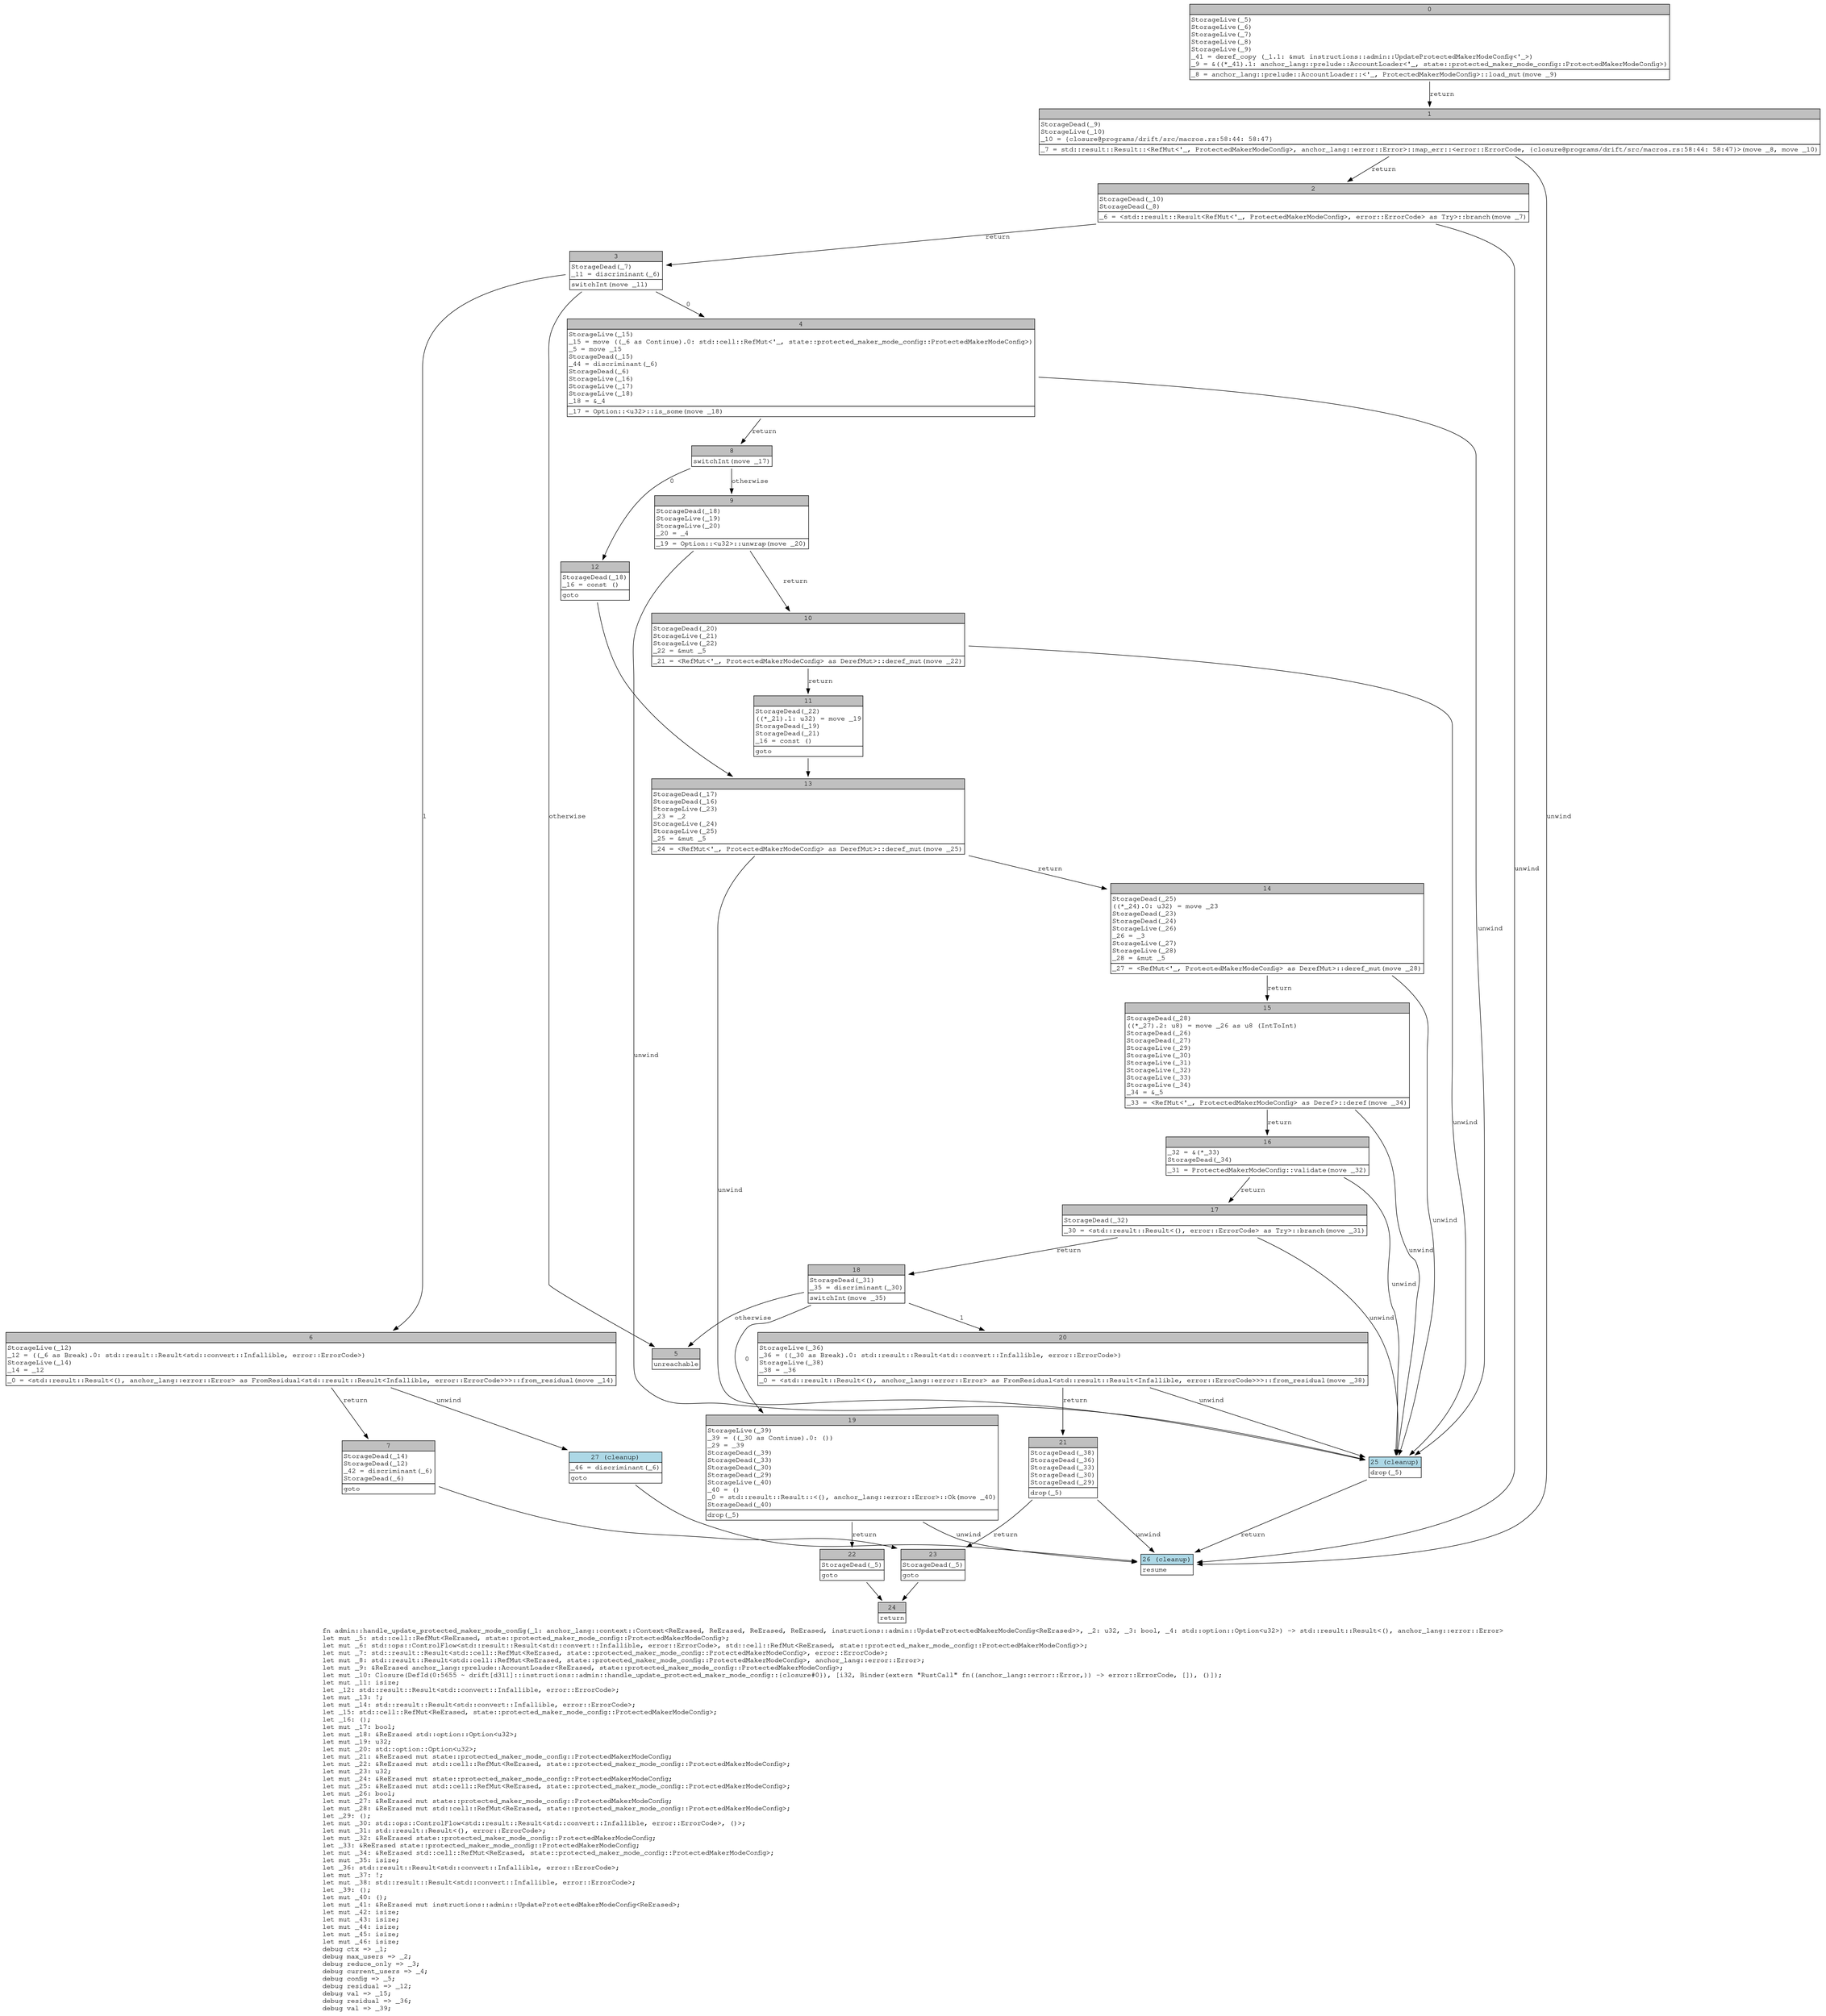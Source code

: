 digraph Mir_0_1124 {
    graph [fontname="Courier, monospace"];
    node [fontname="Courier, monospace"];
    edge [fontname="Courier, monospace"];
    label=<fn admin::handle_update_protected_maker_mode_config(_1: anchor_lang::context::Context&lt;ReErased, ReErased, ReErased, ReErased, instructions::admin::UpdateProtectedMakerModeConfig&lt;ReErased&gt;&gt;, _2: u32, _3: bool, _4: std::option::Option&lt;u32&gt;) -&gt; std::result::Result&lt;(), anchor_lang::error::Error&gt;<br align="left"/>let mut _5: std::cell::RefMut&lt;ReErased, state::protected_maker_mode_config::ProtectedMakerModeConfig&gt;;<br align="left"/>let mut _6: std::ops::ControlFlow&lt;std::result::Result&lt;std::convert::Infallible, error::ErrorCode&gt;, std::cell::RefMut&lt;ReErased, state::protected_maker_mode_config::ProtectedMakerModeConfig&gt;&gt;;<br align="left"/>let mut _7: std::result::Result&lt;std::cell::RefMut&lt;ReErased, state::protected_maker_mode_config::ProtectedMakerModeConfig&gt;, error::ErrorCode&gt;;<br align="left"/>let mut _8: std::result::Result&lt;std::cell::RefMut&lt;ReErased, state::protected_maker_mode_config::ProtectedMakerModeConfig&gt;, anchor_lang::error::Error&gt;;<br align="left"/>let mut _9: &amp;ReErased anchor_lang::prelude::AccountLoader&lt;ReErased, state::protected_maker_mode_config::ProtectedMakerModeConfig&gt;;<br align="left"/>let mut _10: Closure(DefId(0:5655 ~ drift[d311]::instructions::admin::handle_update_protected_maker_mode_config::{closure#0}), [i32, Binder(extern &quot;RustCall&quot; fn((anchor_lang::error::Error,)) -&gt; error::ErrorCode, []), ()]);<br align="left"/>let mut _11: isize;<br align="left"/>let _12: std::result::Result&lt;std::convert::Infallible, error::ErrorCode&gt;;<br align="left"/>let mut _13: !;<br align="left"/>let mut _14: std::result::Result&lt;std::convert::Infallible, error::ErrorCode&gt;;<br align="left"/>let _15: std::cell::RefMut&lt;ReErased, state::protected_maker_mode_config::ProtectedMakerModeConfig&gt;;<br align="left"/>let _16: ();<br align="left"/>let mut _17: bool;<br align="left"/>let mut _18: &amp;ReErased std::option::Option&lt;u32&gt;;<br align="left"/>let mut _19: u32;<br align="left"/>let mut _20: std::option::Option&lt;u32&gt;;<br align="left"/>let mut _21: &amp;ReErased mut state::protected_maker_mode_config::ProtectedMakerModeConfig;<br align="left"/>let mut _22: &amp;ReErased mut std::cell::RefMut&lt;ReErased, state::protected_maker_mode_config::ProtectedMakerModeConfig&gt;;<br align="left"/>let mut _23: u32;<br align="left"/>let mut _24: &amp;ReErased mut state::protected_maker_mode_config::ProtectedMakerModeConfig;<br align="left"/>let mut _25: &amp;ReErased mut std::cell::RefMut&lt;ReErased, state::protected_maker_mode_config::ProtectedMakerModeConfig&gt;;<br align="left"/>let mut _26: bool;<br align="left"/>let mut _27: &amp;ReErased mut state::protected_maker_mode_config::ProtectedMakerModeConfig;<br align="left"/>let mut _28: &amp;ReErased mut std::cell::RefMut&lt;ReErased, state::protected_maker_mode_config::ProtectedMakerModeConfig&gt;;<br align="left"/>let _29: ();<br align="left"/>let mut _30: std::ops::ControlFlow&lt;std::result::Result&lt;std::convert::Infallible, error::ErrorCode&gt;, ()&gt;;<br align="left"/>let mut _31: std::result::Result&lt;(), error::ErrorCode&gt;;<br align="left"/>let mut _32: &amp;ReErased state::protected_maker_mode_config::ProtectedMakerModeConfig;<br align="left"/>let _33: &amp;ReErased state::protected_maker_mode_config::ProtectedMakerModeConfig;<br align="left"/>let mut _34: &amp;ReErased std::cell::RefMut&lt;ReErased, state::protected_maker_mode_config::ProtectedMakerModeConfig&gt;;<br align="left"/>let mut _35: isize;<br align="left"/>let _36: std::result::Result&lt;std::convert::Infallible, error::ErrorCode&gt;;<br align="left"/>let mut _37: !;<br align="left"/>let mut _38: std::result::Result&lt;std::convert::Infallible, error::ErrorCode&gt;;<br align="left"/>let _39: ();<br align="left"/>let mut _40: ();<br align="left"/>let mut _41: &amp;ReErased mut instructions::admin::UpdateProtectedMakerModeConfig&lt;ReErased&gt;;<br align="left"/>let mut _42: isize;<br align="left"/>let mut _43: isize;<br align="left"/>let mut _44: isize;<br align="left"/>let mut _45: isize;<br align="left"/>let mut _46: isize;<br align="left"/>debug ctx =&gt; _1;<br align="left"/>debug max_users =&gt; _2;<br align="left"/>debug reduce_only =&gt; _3;<br align="left"/>debug current_users =&gt; _4;<br align="left"/>debug config =&gt; _5;<br align="left"/>debug residual =&gt; _12;<br align="left"/>debug val =&gt; _15;<br align="left"/>debug residual =&gt; _36;<br align="left"/>debug val =&gt; _39;<br align="left"/>>;
    bb0__0_1124 [shape="none", label=<<table border="0" cellborder="1" cellspacing="0"><tr><td bgcolor="gray" align="center" colspan="1">0</td></tr><tr><td align="left" balign="left">StorageLive(_5)<br/>StorageLive(_6)<br/>StorageLive(_7)<br/>StorageLive(_8)<br/>StorageLive(_9)<br/>_41 = deref_copy (_1.1: &amp;mut instructions::admin::UpdateProtectedMakerModeConfig&lt;'_&gt;)<br/>_9 = &amp;((*_41).1: anchor_lang::prelude::AccountLoader&lt;'_, state::protected_maker_mode_config::ProtectedMakerModeConfig&gt;)<br/></td></tr><tr><td align="left">_8 = anchor_lang::prelude::AccountLoader::&lt;'_, ProtectedMakerModeConfig&gt;::load_mut(move _9)</td></tr></table>>];
    bb1__0_1124 [shape="none", label=<<table border="0" cellborder="1" cellspacing="0"><tr><td bgcolor="gray" align="center" colspan="1">1</td></tr><tr><td align="left" balign="left">StorageDead(_9)<br/>StorageLive(_10)<br/>_10 = {closure@programs/drift/src/macros.rs:58:44: 58:47}<br/></td></tr><tr><td align="left">_7 = std::result::Result::&lt;RefMut&lt;'_, ProtectedMakerModeConfig&gt;, anchor_lang::error::Error&gt;::map_err::&lt;error::ErrorCode, {closure@programs/drift/src/macros.rs:58:44: 58:47}&gt;(move _8, move _10)</td></tr></table>>];
    bb2__0_1124 [shape="none", label=<<table border="0" cellborder="1" cellspacing="0"><tr><td bgcolor="gray" align="center" colspan="1">2</td></tr><tr><td align="left" balign="left">StorageDead(_10)<br/>StorageDead(_8)<br/></td></tr><tr><td align="left">_6 = &lt;std::result::Result&lt;RefMut&lt;'_, ProtectedMakerModeConfig&gt;, error::ErrorCode&gt; as Try&gt;::branch(move _7)</td></tr></table>>];
    bb3__0_1124 [shape="none", label=<<table border="0" cellborder="1" cellspacing="0"><tr><td bgcolor="gray" align="center" colspan="1">3</td></tr><tr><td align="left" balign="left">StorageDead(_7)<br/>_11 = discriminant(_6)<br/></td></tr><tr><td align="left">switchInt(move _11)</td></tr></table>>];
    bb4__0_1124 [shape="none", label=<<table border="0" cellborder="1" cellspacing="0"><tr><td bgcolor="gray" align="center" colspan="1">4</td></tr><tr><td align="left" balign="left">StorageLive(_15)<br/>_15 = move ((_6 as Continue).0: std::cell::RefMut&lt;'_, state::protected_maker_mode_config::ProtectedMakerModeConfig&gt;)<br/>_5 = move _15<br/>StorageDead(_15)<br/>_44 = discriminant(_6)<br/>StorageDead(_6)<br/>StorageLive(_16)<br/>StorageLive(_17)<br/>StorageLive(_18)<br/>_18 = &amp;_4<br/></td></tr><tr><td align="left">_17 = Option::&lt;u32&gt;::is_some(move _18)</td></tr></table>>];
    bb5__0_1124 [shape="none", label=<<table border="0" cellborder="1" cellspacing="0"><tr><td bgcolor="gray" align="center" colspan="1">5</td></tr><tr><td align="left">unreachable</td></tr></table>>];
    bb6__0_1124 [shape="none", label=<<table border="0" cellborder="1" cellspacing="0"><tr><td bgcolor="gray" align="center" colspan="1">6</td></tr><tr><td align="left" balign="left">StorageLive(_12)<br/>_12 = ((_6 as Break).0: std::result::Result&lt;std::convert::Infallible, error::ErrorCode&gt;)<br/>StorageLive(_14)<br/>_14 = _12<br/></td></tr><tr><td align="left">_0 = &lt;std::result::Result&lt;(), anchor_lang::error::Error&gt; as FromResidual&lt;std::result::Result&lt;Infallible, error::ErrorCode&gt;&gt;&gt;::from_residual(move _14)</td></tr></table>>];
    bb7__0_1124 [shape="none", label=<<table border="0" cellborder="1" cellspacing="0"><tr><td bgcolor="gray" align="center" colspan="1">7</td></tr><tr><td align="left" balign="left">StorageDead(_14)<br/>StorageDead(_12)<br/>_42 = discriminant(_6)<br/>StorageDead(_6)<br/></td></tr><tr><td align="left">goto</td></tr></table>>];
    bb8__0_1124 [shape="none", label=<<table border="0" cellborder="1" cellspacing="0"><tr><td bgcolor="gray" align="center" colspan="1">8</td></tr><tr><td align="left">switchInt(move _17)</td></tr></table>>];
    bb9__0_1124 [shape="none", label=<<table border="0" cellborder="1" cellspacing="0"><tr><td bgcolor="gray" align="center" colspan="1">9</td></tr><tr><td align="left" balign="left">StorageDead(_18)<br/>StorageLive(_19)<br/>StorageLive(_20)<br/>_20 = _4<br/></td></tr><tr><td align="left">_19 = Option::&lt;u32&gt;::unwrap(move _20)</td></tr></table>>];
    bb10__0_1124 [shape="none", label=<<table border="0" cellborder="1" cellspacing="0"><tr><td bgcolor="gray" align="center" colspan="1">10</td></tr><tr><td align="left" balign="left">StorageDead(_20)<br/>StorageLive(_21)<br/>StorageLive(_22)<br/>_22 = &amp;mut _5<br/></td></tr><tr><td align="left">_21 = &lt;RefMut&lt;'_, ProtectedMakerModeConfig&gt; as DerefMut&gt;::deref_mut(move _22)</td></tr></table>>];
    bb11__0_1124 [shape="none", label=<<table border="0" cellborder="1" cellspacing="0"><tr><td bgcolor="gray" align="center" colspan="1">11</td></tr><tr><td align="left" balign="left">StorageDead(_22)<br/>((*_21).1: u32) = move _19<br/>StorageDead(_19)<br/>StorageDead(_21)<br/>_16 = const ()<br/></td></tr><tr><td align="left">goto</td></tr></table>>];
    bb12__0_1124 [shape="none", label=<<table border="0" cellborder="1" cellspacing="0"><tr><td bgcolor="gray" align="center" colspan="1">12</td></tr><tr><td align="left" balign="left">StorageDead(_18)<br/>_16 = const ()<br/></td></tr><tr><td align="left">goto</td></tr></table>>];
    bb13__0_1124 [shape="none", label=<<table border="0" cellborder="1" cellspacing="0"><tr><td bgcolor="gray" align="center" colspan="1">13</td></tr><tr><td align="left" balign="left">StorageDead(_17)<br/>StorageDead(_16)<br/>StorageLive(_23)<br/>_23 = _2<br/>StorageLive(_24)<br/>StorageLive(_25)<br/>_25 = &amp;mut _5<br/></td></tr><tr><td align="left">_24 = &lt;RefMut&lt;'_, ProtectedMakerModeConfig&gt; as DerefMut&gt;::deref_mut(move _25)</td></tr></table>>];
    bb14__0_1124 [shape="none", label=<<table border="0" cellborder="1" cellspacing="0"><tr><td bgcolor="gray" align="center" colspan="1">14</td></tr><tr><td align="left" balign="left">StorageDead(_25)<br/>((*_24).0: u32) = move _23<br/>StorageDead(_23)<br/>StorageDead(_24)<br/>StorageLive(_26)<br/>_26 = _3<br/>StorageLive(_27)<br/>StorageLive(_28)<br/>_28 = &amp;mut _5<br/></td></tr><tr><td align="left">_27 = &lt;RefMut&lt;'_, ProtectedMakerModeConfig&gt; as DerefMut&gt;::deref_mut(move _28)</td></tr></table>>];
    bb15__0_1124 [shape="none", label=<<table border="0" cellborder="1" cellspacing="0"><tr><td bgcolor="gray" align="center" colspan="1">15</td></tr><tr><td align="left" balign="left">StorageDead(_28)<br/>((*_27).2: u8) = move _26 as u8 (IntToInt)<br/>StorageDead(_26)<br/>StorageDead(_27)<br/>StorageLive(_29)<br/>StorageLive(_30)<br/>StorageLive(_31)<br/>StorageLive(_32)<br/>StorageLive(_33)<br/>StorageLive(_34)<br/>_34 = &amp;_5<br/></td></tr><tr><td align="left">_33 = &lt;RefMut&lt;'_, ProtectedMakerModeConfig&gt; as Deref&gt;::deref(move _34)</td></tr></table>>];
    bb16__0_1124 [shape="none", label=<<table border="0" cellborder="1" cellspacing="0"><tr><td bgcolor="gray" align="center" colspan="1">16</td></tr><tr><td align="left" balign="left">_32 = &amp;(*_33)<br/>StorageDead(_34)<br/></td></tr><tr><td align="left">_31 = ProtectedMakerModeConfig::validate(move _32)</td></tr></table>>];
    bb17__0_1124 [shape="none", label=<<table border="0" cellborder="1" cellspacing="0"><tr><td bgcolor="gray" align="center" colspan="1">17</td></tr><tr><td align="left" balign="left">StorageDead(_32)<br/></td></tr><tr><td align="left">_30 = &lt;std::result::Result&lt;(), error::ErrorCode&gt; as Try&gt;::branch(move _31)</td></tr></table>>];
    bb18__0_1124 [shape="none", label=<<table border="0" cellborder="1" cellspacing="0"><tr><td bgcolor="gray" align="center" colspan="1">18</td></tr><tr><td align="left" balign="left">StorageDead(_31)<br/>_35 = discriminant(_30)<br/></td></tr><tr><td align="left">switchInt(move _35)</td></tr></table>>];
    bb19__0_1124 [shape="none", label=<<table border="0" cellborder="1" cellspacing="0"><tr><td bgcolor="gray" align="center" colspan="1">19</td></tr><tr><td align="left" balign="left">StorageLive(_39)<br/>_39 = ((_30 as Continue).0: ())<br/>_29 = _39<br/>StorageDead(_39)<br/>StorageDead(_33)<br/>StorageDead(_30)<br/>StorageDead(_29)<br/>StorageLive(_40)<br/>_40 = ()<br/>_0 = std::result::Result::&lt;(), anchor_lang::error::Error&gt;::Ok(move _40)<br/>StorageDead(_40)<br/></td></tr><tr><td align="left">drop(_5)</td></tr></table>>];
    bb20__0_1124 [shape="none", label=<<table border="0" cellborder="1" cellspacing="0"><tr><td bgcolor="gray" align="center" colspan="1">20</td></tr><tr><td align="left" balign="left">StorageLive(_36)<br/>_36 = ((_30 as Break).0: std::result::Result&lt;std::convert::Infallible, error::ErrorCode&gt;)<br/>StorageLive(_38)<br/>_38 = _36<br/></td></tr><tr><td align="left">_0 = &lt;std::result::Result&lt;(), anchor_lang::error::Error&gt; as FromResidual&lt;std::result::Result&lt;Infallible, error::ErrorCode&gt;&gt;&gt;::from_residual(move _38)</td></tr></table>>];
    bb21__0_1124 [shape="none", label=<<table border="0" cellborder="1" cellspacing="0"><tr><td bgcolor="gray" align="center" colspan="1">21</td></tr><tr><td align="left" balign="left">StorageDead(_38)<br/>StorageDead(_36)<br/>StorageDead(_33)<br/>StorageDead(_30)<br/>StorageDead(_29)<br/></td></tr><tr><td align="left">drop(_5)</td></tr></table>>];
    bb22__0_1124 [shape="none", label=<<table border="0" cellborder="1" cellspacing="0"><tr><td bgcolor="gray" align="center" colspan="1">22</td></tr><tr><td align="left" balign="left">StorageDead(_5)<br/></td></tr><tr><td align="left">goto</td></tr></table>>];
    bb23__0_1124 [shape="none", label=<<table border="0" cellborder="1" cellspacing="0"><tr><td bgcolor="gray" align="center" colspan="1">23</td></tr><tr><td align="left" balign="left">StorageDead(_5)<br/></td></tr><tr><td align="left">goto</td></tr></table>>];
    bb24__0_1124 [shape="none", label=<<table border="0" cellborder="1" cellspacing="0"><tr><td bgcolor="gray" align="center" colspan="1">24</td></tr><tr><td align="left">return</td></tr></table>>];
    bb25__0_1124 [shape="none", label=<<table border="0" cellborder="1" cellspacing="0"><tr><td bgcolor="lightblue" align="center" colspan="1">25 (cleanup)</td></tr><tr><td align="left">drop(_5)</td></tr></table>>];
    bb26__0_1124 [shape="none", label=<<table border="0" cellborder="1" cellspacing="0"><tr><td bgcolor="lightblue" align="center" colspan="1">26 (cleanup)</td></tr><tr><td align="left">resume</td></tr></table>>];
    bb27__0_1124 [shape="none", label=<<table border="0" cellborder="1" cellspacing="0"><tr><td bgcolor="lightblue" align="center" colspan="1">27 (cleanup)</td></tr><tr><td align="left" balign="left">_46 = discriminant(_6)<br/></td></tr><tr><td align="left">goto</td></tr></table>>];
    bb0__0_1124 -> bb1__0_1124 [label="return"];
    bb1__0_1124 -> bb2__0_1124 [label="return"];
    bb1__0_1124 -> bb26__0_1124 [label="unwind"];
    bb2__0_1124 -> bb3__0_1124 [label="return"];
    bb2__0_1124 -> bb26__0_1124 [label="unwind"];
    bb3__0_1124 -> bb4__0_1124 [label="0"];
    bb3__0_1124 -> bb6__0_1124 [label="1"];
    bb3__0_1124 -> bb5__0_1124 [label="otherwise"];
    bb4__0_1124 -> bb8__0_1124 [label="return"];
    bb4__0_1124 -> bb25__0_1124 [label="unwind"];
    bb6__0_1124 -> bb7__0_1124 [label="return"];
    bb6__0_1124 -> bb27__0_1124 [label="unwind"];
    bb7__0_1124 -> bb23__0_1124 [label=""];
    bb8__0_1124 -> bb12__0_1124 [label="0"];
    bb8__0_1124 -> bb9__0_1124 [label="otherwise"];
    bb9__0_1124 -> bb10__0_1124 [label="return"];
    bb9__0_1124 -> bb25__0_1124 [label="unwind"];
    bb10__0_1124 -> bb11__0_1124 [label="return"];
    bb10__0_1124 -> bb25__0_1124 [label="unwind"];
    bb11__0_1124 -> bb13__0_1124 [label=""];
    bb12__0_1124 -> bb13__0_1124 [label=""];
    bb13__0_1124 -> bb14__0_1124 [label="return"];
    bb13__0_1124 -> bb25__0_1124 [label="unwind"];
    bb14__0_1124 -> bb15__0_1124 [label="return"];
    bb14__0_1124 -> bb25__0_1124 [label="unwind"];
    bb15__0_1124 -> bb16__0_1124 [label="return"];
    bb15__0_1124 -> bb25__0_1124 [label="unwind"];
    bb16__0_1124 -> bb17__0_1124 [label="return"];
    bb16__0_1124 -> bb25__0_1124 [label="unwind"];
    bb17__0_1124 -> bb18__0_1124 [label="return"];
    bb17__0_1124 -> bb25__0_1124 [label="unwind"];
    bb18__0_1124 -> bb19__0_1124 [label="0"];
    bb18__0_1124 -> bb20__0_1124 [label="1"];
    bb18__0_1124 -> bb5__0_1124 [label="otherwise"];
    bb19__0_1124 -> bb22__0_1124 [label="return"];
    bb19__0_1124 -> bb26__0_1124 [label="unwind"];
    bb20__0_1124 -> bb21__0_1124 [label="return"];
    bb20__0_1124 -> bb25__0_1124 [label="unwind"];
    bb21__0_1124 -> bb23__0_1124 [label="return"];
    bb21__0_1124 -> bb26__0_1124 [label="unwind"];
    bb22__0_1124 -> bb24__0_1124 [label=""];
    bb23__0_1124 -> bb24__0_1124 [label=""];
    bb25__0_1124 -> bb26__0_1124 [label="return"];
    bb27__0_1124 -> bb26__0_1124 [label=""];
}

